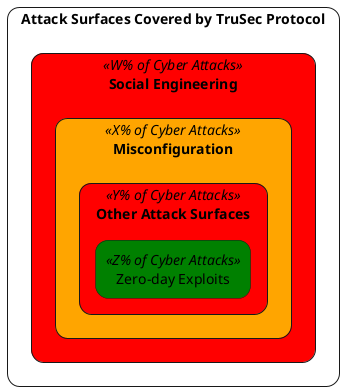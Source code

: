 @startuml
skinparam rectangle {
	roundCorner 25
}
rectangle "Attack Surfaces Covered by TruSec Protocol" {
	rectangle "Social Engineering" <<W% of Cyber Attacks>> #red {
		rectangle "Misconfiguration" <<X% of Cyber Attacks>> #orange {
			rectangle "Other Attack Surfaces" <<Y% of Cyber Attacks>> #red {
				rectangle "Zero-day Exploits" <<Z% of Cyber Attacks>> #green {
				}
			}
		}
	}
}
@enduml